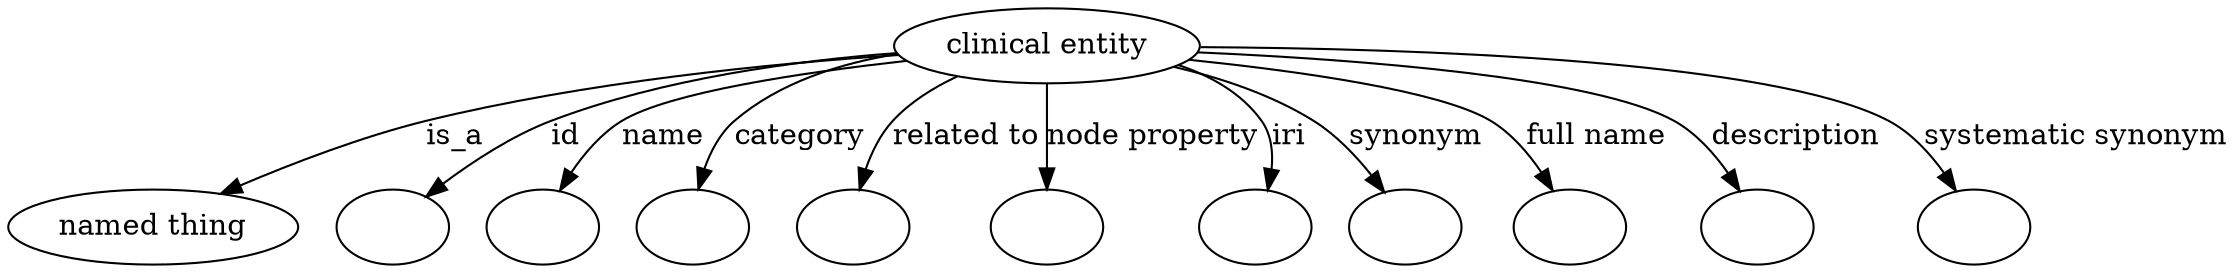 digraph {
	graph [bb="0,0,903,122"];
	node [label="\N"];
	"clinical entity"	 [height=0.5,
		label="clinical entity",
		pos="443.07,104",
		width=1.6245];
	"named thing"	 [height=0.5,
		pos="54.069,18",
		width=1.5019];
	"clinical entity" -> "named thing"	 [label=is_a,
		lp="200.35,61",
		pos="e,86.863,32.467 386.28,99.501 334.24,94.549 255.36,84.945 188.52,68 156.94,59.996 122.54,47.12 96.437,36.439"];
	id	 [color=black,
		height=0.5,
		label="",
		pos="153.07,18",
		width=0.75];
	"clinical entity" -> id	 [color=black,
		label=id,
		lp="252.51,61",
		pos="e,172.58,30.818 387.14,98.482 347.06,93.403 292.26,84.135 246.18,68 223.32,59.996 199.28,46.954 181.36,36.196",
		style=solid];
	name	 [color=black,
		height=0.5,
		label="",
		pos="225.07,18",
		width=0.75];
	"clinical entity" -> name	 [color=black,
		label=name,
		lp="296.23,61",
		pos="e,238.6,33.896 386.93,98.728 354.51,93.966 313.74,84.962 280.75,68 267.81,61.343 255.53,50.935 245.81,41.334",
		style=solid];
	category	 [color=black,
		height=0.5,
		label="",
		pos="297.07,18",
		width=0.75];
	"clinical entity" -> category	 [color=black,
		label=category,
		lp="351.17,61",
		pos="e,303.68,35.537 390.32,96.177 368.93,90.956 345.05,82.303 326.88,68 319.06,61.849 312.85,53.039 308.16,44.523",
		style=solid];
	"related to"	 [color=black,
		height=0.5,
		label="",
		pos="369.07,18",
		width=0.75];
	"clinical entity" -> "related to"	 [color=black,
		label="related to",
		lp="413.31,61",
		pos="e,372.35,36.08 411.12,88.746 402.2,83.238 393.17,76.292 386.6,68 381.51,61.584 377.84,53.586 375.22,45.882",
		style=solid];
	"node property"	 [color=black,
		height=0.5,
		label="",
		pos="442.07,18",
		width=0.75];
	"clinical entity" -> "node property"	 [color=black,
		label="node property",
		lp="482.14,61",
		pos="e,442.28,36.212 442.86,85.762 442.72,74.36 442.55,59.434 442.4,46.494",
		style=solid];
	iri	 [color=black,
		height=0.5,
		label="",
		pos="514.07,18",
		width=0.75];
	"clinical entity" -> iri	 [color=black,
		label=iri,
		lp="532.29,61",
		pos="e,522.47,35.429 489.56,92.965 502.26,87.591 514.57,79.662 522.07,68 526.37,61.317 526.63,53.12 525.18,45.311",
		style=solid];
	synonym	 [color=black,
		height=0.5,
		label="",
		pos="586.07,18",
		width=0.75];
	"clinical entity" -> synonym	 [color=black,
		label=synonym,
		lp="583.74,61",
		pos="e,574.69,34.815 488.71,92.662 506.33,86.98 526.06,78.929 542.07,68 552.01,61.212 561.15,51.674 568.49,42.746",
		style=solid];
	"full name"	 [color=black,
		height=0.5,
		label="",
		pos="658.07,18",
		width=0.75];
	"clinical entity" -> "full name"	 [color=black,
		label="full name",
		lp="657.7,61",
		pos="e,647.1,34.942 496.29,96.411 538.47,89.724 593.47,79.308 613.07,68 623.76,61.833 633.29,52.24 640.8,43.099",
		style=solid];
	description	 [color=black,
		height=0.5,
		label="",
		pos="732.07,18",
		width=0.75];
	"clinical entity" -> description	 [color=black,
		label=description,
		lp="737.17,61",
		pos="e,721.92,34.736 500.43,100.14 562.44,95.172 656.62,85.081 688.07,68 698.96,62.085 708.45,52.358 715.79,43.047",
		style=solid];
	"systematic synonym"	 [color=black,
		height=0.5,
		label="",
		pos="817.07,18",
		width=0.75];
	"clinical entity" -> "systematic synonym"	 [color=black,
		label="systematic synonym",
		lp="846.04,61",
		pos="e,806.69,34.902 501.69,102.56 583.29,99.73 726.24,91.482 772.07,68 783.32,62.234 793.11,52.4 800.65,42.971",
		style=solid];
}
